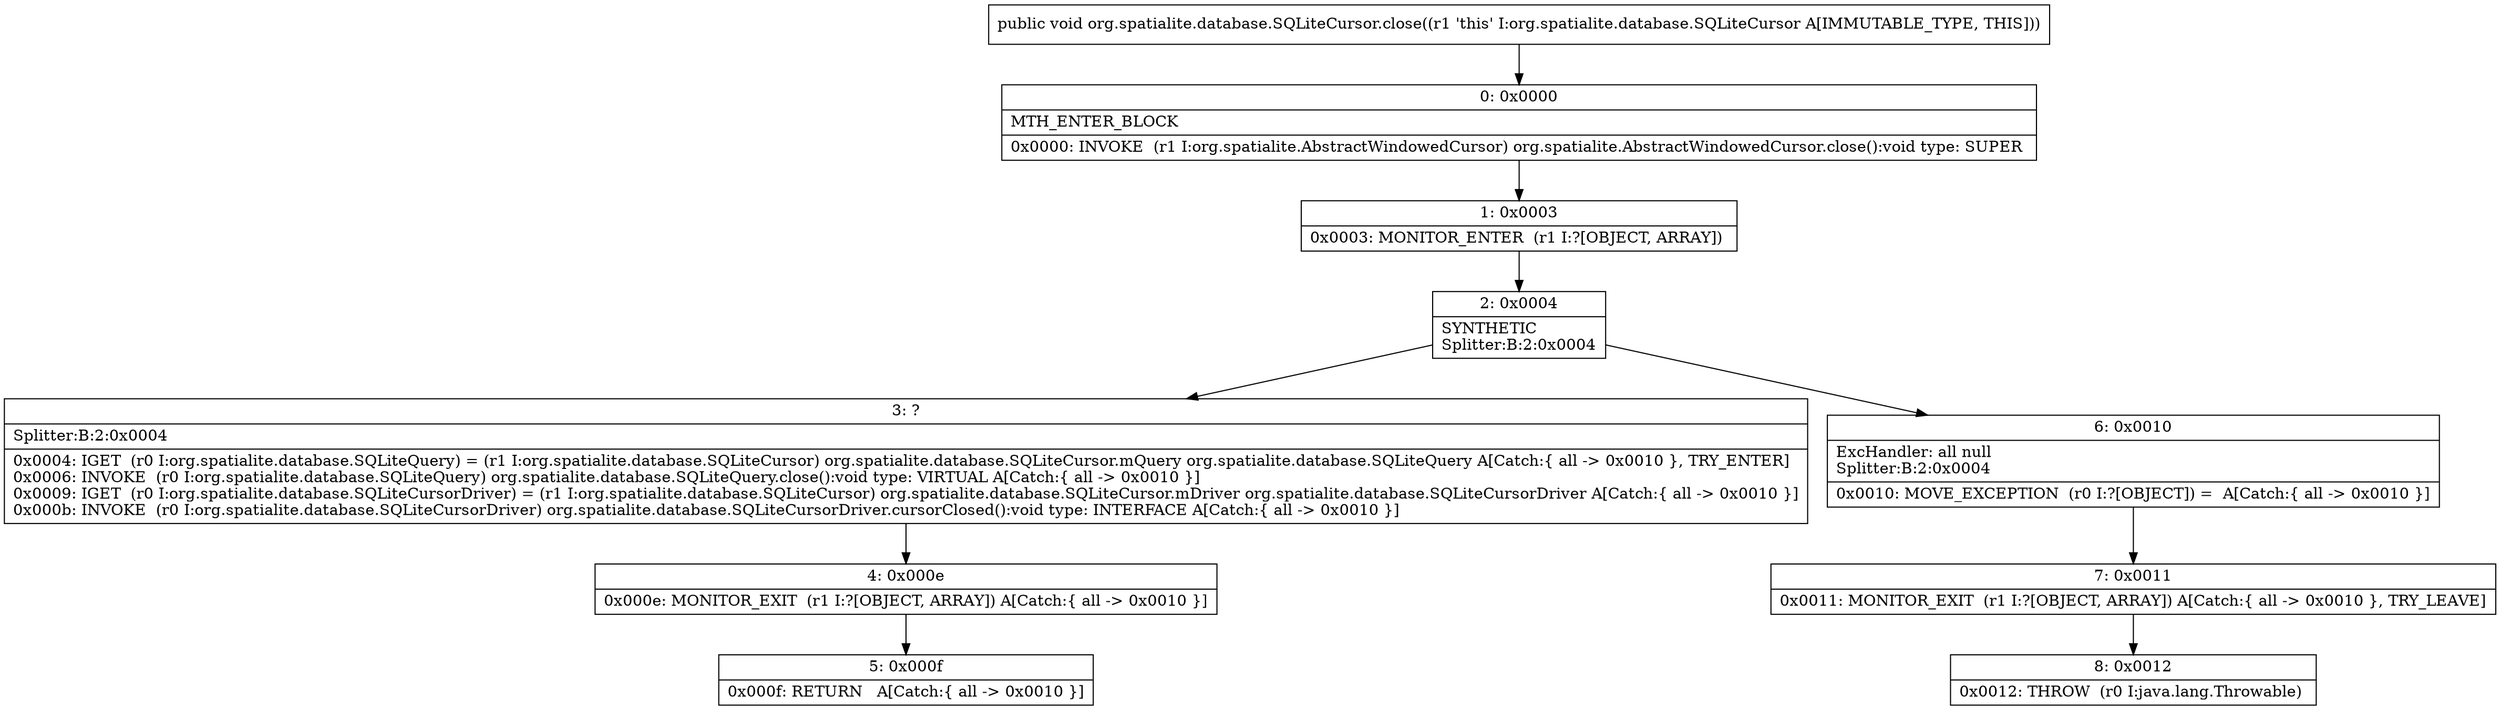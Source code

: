 digraph "CFG fororg.spatialite.database.SQLiteCursor.close()V" {
Node_0 [shape=record,label="{0\:\ 0x0000|MTH_ENTER_BLOCK\l|0x0000: INVOKE  (r1 I:org.spatialite.AbstractWindowedCursor) org.spatialite.AbstractWindowedCursor.close():void type: SUPER \l}"];
Node_1 [shape=record,label="{1\:\ 0x0003|0x0003: MONITOR_ENTER  (r1 I:?[OBJECT, ARRAY]) \l}"];
Node_2 [shape=record,label="{2\:\ 0x0004|SYNTHETIC\lSplitter:B:2:0x0004\l}"];
Node_3 [shape=record,label="{3\:\ ?|Splitter:B:2:0x0004\l|0x0004: IGET  (r0 I:org.spatialite.database.SQLiteQuery) = (r1 I:org.spatialite.database.SQLiteCursor) org.spatialite.database.SQLiteCursor.mQuery org.spatialite.database.SQLiteQuery A[Catch:\{ all \-\> 0x0010 \}, TRY_ENTER]\l0x0006: INVOKE  (r0 I:org.spatialite.database.SQLiteQuery) org.spatialite.database.SQLiteQuery.close():void type: VIRTUAL A[Catch:\{ all \-\> 0x0010 \}]\l0x0009: IGET  (r0 I:org.spatialite.database.SQLiteCursorDriver) = (r1 I:org.spatialite.database.SQLiteCursor) org.spatialite.database.SQLiteCursor.mDriver org.spatialite.database.SQLiteCursorDriver A[Catch:\{ all \-\> 0x0010 \}]\l0x000b: INVOKE  (r0 I:org.spatialite.database.SQLiteCursorDriver) org.spatialite.database.SQLiteCursorDriver.cursorClosed():void type: INTERFACE A[Catch:\{ all \-\> 0x0010 \}]\l}"];
Node_4 [shape=record,label="{4\:\ 0x000e|0x000e: MONITOR_EXIT  (r1 I:?[OBJECT, ARRAY]) A[Catch:\{ all \-\> 0x0010 \}]\l}"];
Node_5 [shape=record,label="{5\:\ 0x000f|0x000f: RETURN   A[Catch:\{ all \-\> 0x0010 \}]\l}"];
Node_6 [shape=record,label="{6\:\ 0x0010|ExcHandler: all null\lSplitter:B:2:0x0004\l|0x0010: MOVE_EXCEPTION  (r0 I:?[OBJECT]) =  A[Catch:\{ all \-\> 0x0010 \}]\l}"];
Node_7 [shape=record,label="{7\:\ 0x0011|0x0011: MONITOR_EXIT  (r1 I:?[OBJECT, ARRAY]) A[Catch:\{ all \-\> 0x0010 \}, TRY_LEAVE]\l}"];
Node_8 [shape=record,label="{8\:\ 0x0012|0x0012: THROW  (r0 I:java.lang.Throwable) \l}"];
MethodNode[shape=record,label="{public void org.spatialite.database.SQLiteCursor.close((r1 'this' I:org.spatialite.database.SQLiteCursor A[IMMUTABLE_TYPE, THIS])) }"];
MethodNode -> Node_0;
Node_0 -> Node_1;
Node_1 -> Node_2;
Node_2 -> Node_3;
Node_2 -> Node_6;
Node_3 -> Node_4;
Node_4 -> Node_5;
Node_6 -> Node_7;
Node_7 -> Node_8;
}


